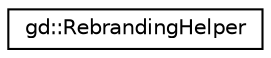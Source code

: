 digraph "Graphical Class Hierarchy"
{
  edge [fontname="Helvetica",fontsize="10",labelfontname="Helvetica",labelfontsize="10"];
  node [fontname="Helvetica",fontsize="10",shape=record];
  rankdir="LR";
  Node1 [label="gd::RebrandingHelper",height=0.2,width=0.4,color="black", fillcolor="white", style="filled",URL="$classgd_1_1_rebranding_helper.html",tooltip="Provide tool functions to easily rebrand wxWidgets dialogs (basically: replace a word by another..."];
}

